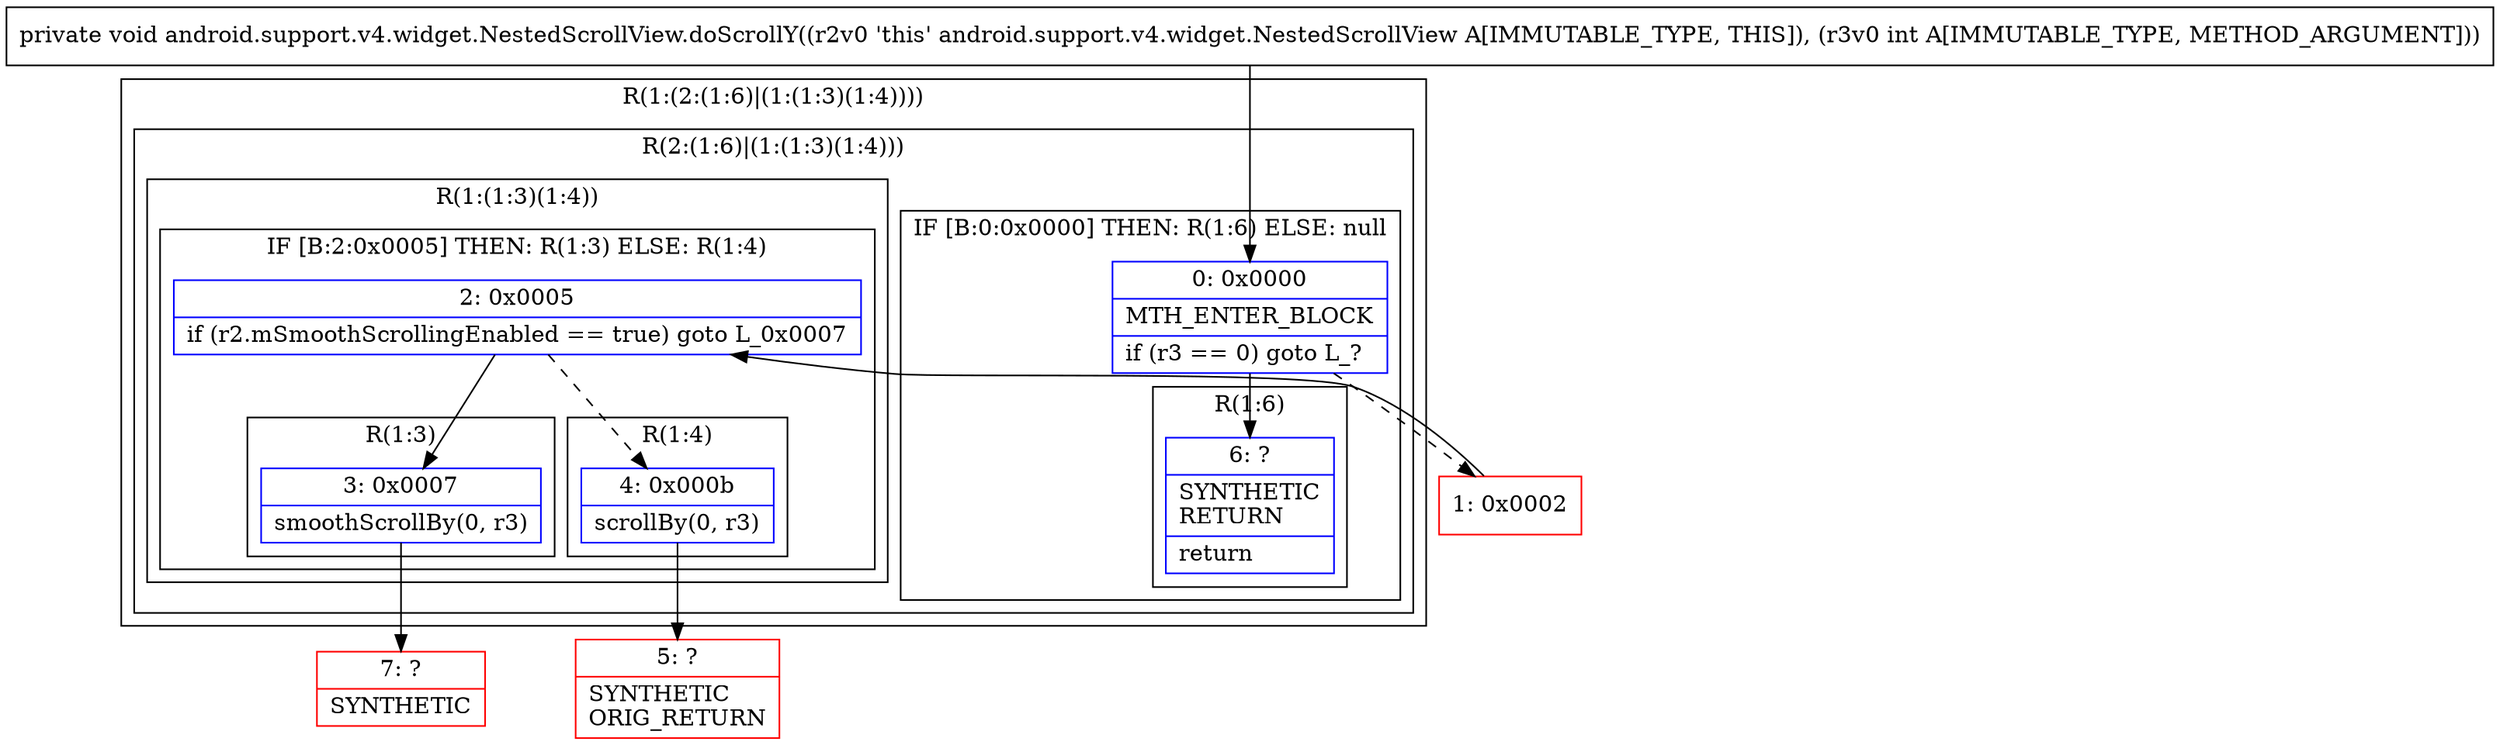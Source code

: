 digraph "CFG forandroid.support.v4.widget.NestedScrollView.doScrollY(I)V" {
subgraph cluster_Region_1204500184 {
label = "R(1:(2:(1:6)|(1:(1:3)(1:4))))";
node [shape=record,color=blue];
subgraph cluster_Region_1519957894 {
label = "R(2:(1:6)|(1:(1:3)(1:4)))";
node [shape=record,color=blue];
subgraph cluster_IfRegion_118843007 {
label = "IF [B:0:0x0000] THEN: R(1:6) ELSE: null";
node [shape=record,color=blue];
Node_0 [shape=record,label="{0\:\ 0x0000|MTH_ENTER_BLOCK\l|if (r3 == 0) goto L_?\l}"];
subgraph cluster_Region_1820507032 {
label = "R(1:6)";
node [shape=record,color=blue];
Node_6 [shape=record,label="{6\:\ ?|SYNTHETIC\lRETURN\l|return\l}"];
}
}
subgraph cluster_Region_1918971174 {
label = "R(1:(1:3)(1:4))";
node [shape=record,color=blue];
subgraph cluster_IfRegion_1834647659 {
label = "IF [B:2:0x0005] THEN: R(1:3) ELSE: R(1:4)";
node [shape=record,color=blue];
Node_2 [shape=record,label="{2\:\ 0x0005|if (r2.mSmoothScrollingEnabled == true) goto L_0x0007\l}"];
subgraph cluster_Region_1104164129 {
label = "R(1:3)";
node [shape=record,color=blue];
Node_3 [shape=record,label="{3\:\ 0x0007|smoothScrollBy(0, r3)\l}"];
}
subgraph cluster_Region_947325176 {
label = "R(1:4)";
node [shape=record,color=blue];
Node_4 [shape=record,label="{4\:\ 0x000b|scrollBy(0, r3)\l}"];
}
}
}
}
}
Node_1 [shape=record,color=red,label="{1\:\ 0x0002}"];
Node_5 [shape=record,color=red,label="{5\:\ ?|SYNTHETIC\lORIG_RETURN\l}"];
Node_7 [shape=record,color=red,label="{7\:\ ?|SYNTHETIC\l}"];
MethodNode[shape=record,label="{private void android.support.v4.widget.NestedScrollView.doScrollY((r2v0 'this' android.support.v4.widget.NestedScrollView A[IMMUTABLE_TYPE, THIS]), (r3v0 int A[IMMUTABLE_TYPE, METHOD_ARGUMENT])) }"];
MethodNode -> Node_0;
Node_0 -> Node_1[style=dashed];
Node_0 -> Node_6;
Node_2 -> Node_3;
Node_2 -> Node_4[style=dashed];
Node_3 -> Node_7;
Node_4 -> Node_5;
Node_1 -> Node_2;
}


